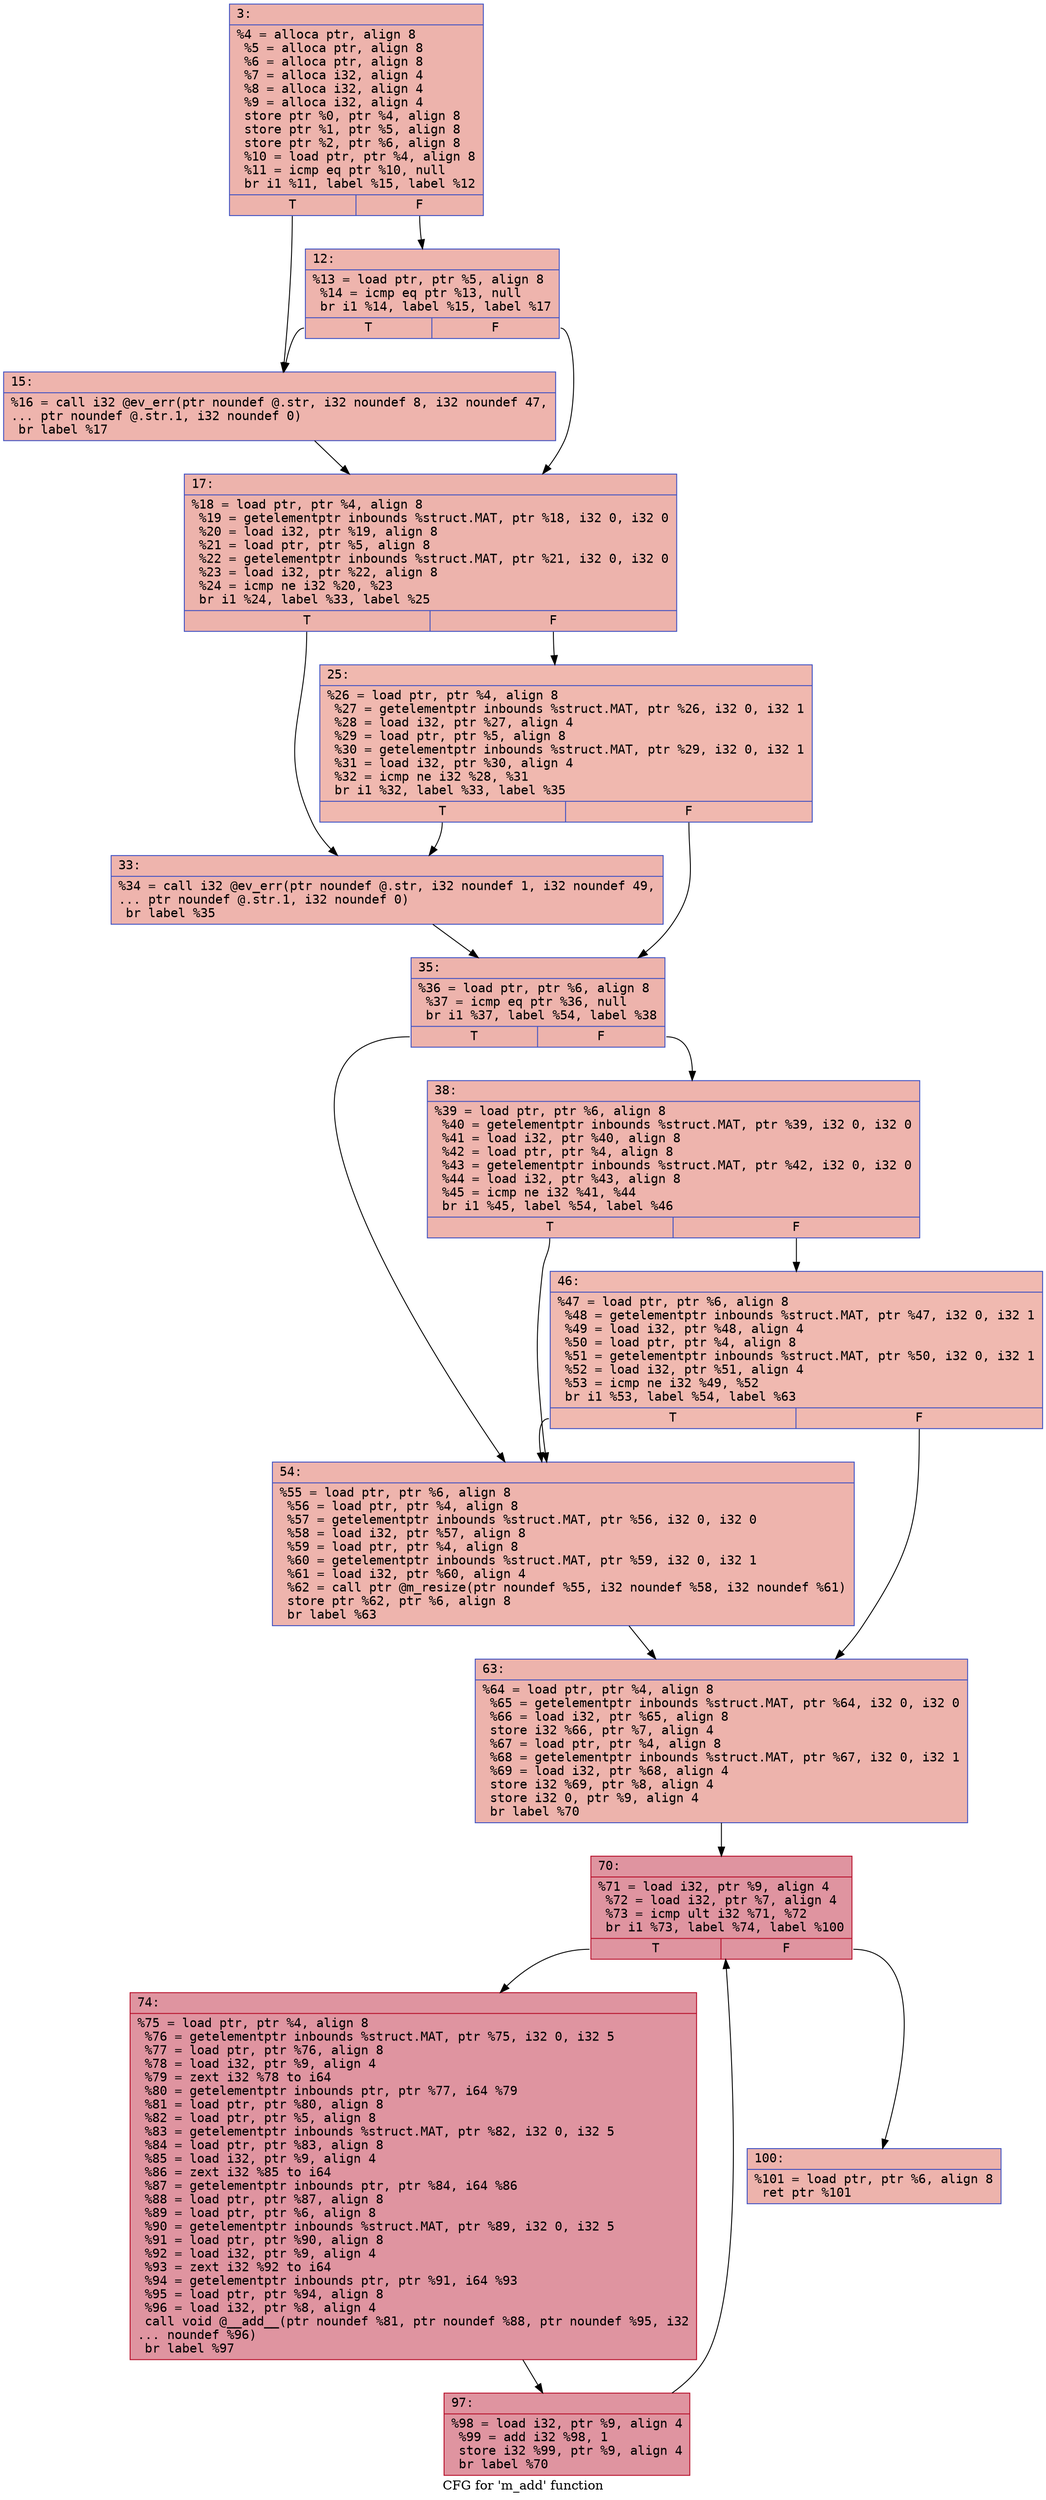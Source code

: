 digraph "CFG for 'm_add' function" {
	label="CFG for 'm_add' function";

	Node0x600003300fa0 [shape=record,color="#3d50c3ff", style=filled, fillcolor="#d6524470" fontname="Courier",label="{3:\l|  %4 = alloca ptr, align 8\l  %5 = alloca ptr, align 8\l  %6 = alloca ptr, align 8\l  %7 = alloca i32, align 4\l  %8 = alloca i32, align 4\l  %9 = alloca i32, align 4\l  store ptr %0, ptr %4, align 8\l  store ptr %1, ptr %5, align 8\l  store ptr %2, ptr %6, align 8\l  %10 = load ptr, ptr %4, align 8\l  %11 = icmp eq ptr %10, null\l  br i1 %11, label %15, label %12\l|{<s0>T|<s1>F}}"];
	Node0x600003300fa0:s0 -> Node0x600003301040[tooltip="3 -> 15\nProbability 37.50%" ];
	Node0x600003300fa0:s1 -> Node0x600003300ff0[tooltip="3 -> 12\nProbability 62.50%" ];
	Node0x600003300ff0 [shape=record,color="#3d50c3ff", style=filled, fillcolor="#d8564670" fontname="Courier",label="{12:\l|  %13 = load ptr, ptr %5, align 8\l  %14 = icmp eq ptr %13, null\l  br i1 %14, label %15, label %17\l|{<s0>T|<s1>F}}"];
	Node0x600003300ff0:s0 -> Node0x600003301040[tooltip="12 -> 15\nProbability 37.50%" ];
	Node0x600003300ff0:s1 -> Node0x600003301090[tooltip="12 -> 17\nProbability 62.50%" ];
	Node0x600003301040 [shape=record,color="#3d50c3ff", style=filled, fillcolor="#d8564670" fontname="Courier",label="{15:\l|  %16 = call i32 @ev_err(ptr noundef @.str, i32 noundef 8, i32 noundef 47,\l... ptr noundef @.str.1, i32 noundef 0)\l  br label %17\l}"];
	Node0x600003301040 -> Node0x600003301090[tooltip="15 -> 17\nProbability 100.00%" ];
	Node0x600003301090 [shape=record,color="#3d50c3ff", style=filled, fillcolor="#d6524470" fontname="Courier",label="{17:\l|  %18 = load ptr, ptr %4, align 8\l  %19 = getelementptr inbounds %struct.MAT, ptr %18, i32 0, i32 0\l  %20 = load i32, ptr %19, align 8\l  %21 = load ptr, ptr %5, align 8\l  %22 = getelementptr inbounds %struct.MAT, ptr %21, i32 0, i32 0\l  %23 = load i32, ptr %22, align 8\l  %24 = icmp ne i32 %20, %23\l  br i1 %24, label %33, label %25\l|{<s0>T|<s1>F}}"];
	Node0x600003301090:s0 -> Node0x600003301130[tooltip="17 -> 33\nProbability 50.00%" ];
	Node0x600003301090:s1 -> Node0x6000033010e0[tooltip="17 -> 25\nProbability 50.00%" ];
	Node0x6000033010e0 [shape=record,color="#3d50c3ff", style=filled, fillcolor="#dc5d4a70" fontname="Courier",label="{25:\l|  %26 = load ptr, ptr %4, align 8\l  %27 = getelementptr inbounds %struct.MAT, ptr %26, i32 0, i32 1\l  %28 = load i32, ptr %27, align 4\l  %29 = load ptr, ptr %5, align 8\l  %30 = getelementptr inbounds %struct.MAT, ptr %29, i32 0, i32 1\l  %31 = load i32, ptr %30, align 4\l  %32 = icmp ne i32 %28, %31\l  br i1 %32, label %33, label %35\l|{<s0>T|<s1>F}}"];
	Node0x6000033010e0:s0 -> Node0x600003301130[tooltip="25 -> 33\nProbability 50.00%" ];
	Node0x6000033010e0:s1 -> Node0x600003301180[tooltip="25 -> 35\nProbability 50.00%" ];
	Node0x600003301130 [shape=record,color="#3d50c3ff", style=filled, fillcolor="#d8564670" fontname="Courier",label="{33:\l|  %34 = call i32 @ev_err(ptr noundef @.str, i32 noundef 1, i32 noundef 49,\l... ptr noundef @.str.1, i32 noundef 0)\l  br label %35\l}"];
	Node0x600003301130 -> Node0x600003301180[tooltip="33 -> 35\nProbability 100.00%" ];
	Node0x600003301180 [shape=record,color="#3d50c3ff", style=filled, fillcolor="#d6524470" fontname="Courier",label="{35:\l|  %36 = load ptr, ptr %6, align 8\l  %37 = icmp eq ptr %36, null\l  br i1 %37, label %54, label %38\l|{<s0>T|<s1>F}}"];
	Node0x600003301180:s0 -> Node0x600003301270[tooltip="35 -> 54\nProbability 37.50%" ];
	Node0x600003301180:s1 -> Node0x6000033011d0[tooltip="35 -> 38\nProbability 62.50%" ];
	Node0x6000033011d0 [shape=record,color="#3d50c3ff", style=filled, fillcolor="#d8564670" fontname="Courier",label="{38:\l|  %39 = load ptr, ptr %6, align 8\l  %40 = getelementptr inbounds %struct.MAT, ptr %39, i32 0, i32 0\l  %41 = load i32, ptr %40, align 8\l  %42 = load ptr, ptr %4, align 8\l  %43 = getelementptr inbounds %struct.MAT, ptr %42, i32 0, i32 0\l  %44 = load i32, ptr %43, align 8\l  %45 = icmp ne i32 %41, %44\l  br i1 %45, label %54, label %46\l|{<s0>T|<s1>F}}"];
	Node0x6000033011d0:s0 -> Node0x600003301270[tooltip="38 -> 54\nProbability 50.00%" ];
	Node0x6000033011d0:s1 -> Node0x600003301220[tooltip="38 -> 46\nProbability 50.00%" ];
	Node0x600003301220 [shape=record,color="#3d50c3ff", style=filled, fillcolor="#de614d70" fontname="Courier",label="{46:\l|  %47 = load ptr, ptr %6, align 8\l  %48 = getelementptr inbounds %struct.MAT, ptr %47, i32 0, i32 1\l  %49 = load i32, ptr %48, align 4\l  %50 = load ptr, ptr %4, align 8\l  %51 = getelementptr inbounds %struct.MAT, ptr %50, i32 0, i32 1\l  %52 = load i32, ptr %51, align 4\l  %53 = icmp ne i32 %49, %52\l  br i1 %53, label %54, label %63\l|{<s0>T|<s1>F}}"];
	Node0x600003301220:s0 -> Node0x600003301270[tooltip="46 -> 54\nProbability 50.00%" ];
	Node0x600003301220:s1 -> Node0x6000033012c0[tooltip="46 -> 63\nProbability 50.00%" ];
	Node0x600003301270 [shape=record,color="#3d50c3ff", style=filled, fillcolor="#d8564670" fontname="Courier",label="{54:\l|  %55 = load ptr, ptr %6, align 8\l  %56 = load ptr, ptr %4, align 8\l  %57 = getelementptr inbounds %struct.MAT, ptr %56, i32 0, i32 0\l  %58 = load i32, ptr %57, align 8\l  %59 = load ptr, ptr %4, align 8\l  %60 = getelementptr inbounds %struct.MAT, ptr %59, i32 0, i32 1\l  %61 = load i32, ptr %60, align 4\l  %62 = call ptr @m_resize(ptr noundef %55, i32 noundef %58, i32 noundef %61)\l  store ptr %62, ptr %6, align 8\l  br label %63\l}"];
	Node0x600003301270 -> Node0x6000033012c0[tooltip="54 -> 63\nProbability 100.00%" ];
	Node0x6000033012c0 [shape=record,color="#3d50c3ff", style=filled, fillcolor="#d6524470" fontname="Courier",label="{63:\l|  %64 = load ptr, ptr %4, align 8\l  %65 = getelementptr inbounds %struct.MAT, ptr %64, i32 0, i32 0\l  %66 = load i32, ptr %65, align 8\l  store i32 %66, ptr %7, align 4\l  %67 = load ptr, ptr %4, align 8\l  %68 = getelementptr inbounds %struct.MAT, ptr %67, i32 0, i32 1\l  %69 = load i32, ptr %68, align 4\l  store i32 %69, ptr %8, align 4\l  store i32 0, ptr %9, align 4\l  br label %70\l}"];
	Node0x6000033012c0 -> Node0x600003301310[tooltip="63 -> 70\nProbability 100.00%" ];
	Node0x600003301310 [shape=record,color="#b70d28ff", style=filled, fillcolor="#b70d2870" fontname="Courier",label="{70:\l|  %71 = load i32, ptr %9, align 4\l  %72 = load i32, ptr %7, align 4\l  %73 = icmp ult i32 %71, %72\l  br i1 %73, label %74, label %100\l|{<s0>T|<s1>F}}"];
	Node0x600003301310:s0 -> Node0x600003301360[tooltip="70 -> 74\nProbability 96.88%" ];
	Node0x600003301310:s1 -> Node0x600003301400[tooltip="70 -> 100\nProbability 3.12%" ];
	Node0x600003301360 [shape=record,color="#b70d28ff", style=filled, fillcolor="#b70d2870" fontname="Courier",label="{74:\l|  %75 = load ptr, ptr %4, align 8\l  %76 = getelementptr inbounds %struct.MAT, ptr %75, i32 0, i32 5\l  %77 = load ptr, ptr %76, align 8\l  %78 = load i32, ptr %9, align 4\l  %79 = zext i32 %78 to i64\l  %80 = getelementptr inbounds ptr, ptr %77, i64 %79\l  %81 = load ptr, ptr %80, align 8\l  %82 = load ptr, ptr %5, align 8\l  %83 = getelementptr inbounds %struct.MAT, ptr %82, i32 0, i32 5\l  %84 = load ptr, ptr %83, align 8\l  %85 = load i32, ptr %9, align 4\l  %86 = zext i32 %85 to i64\l  %87 = getelementptr inbounds ptr, ptr %84, i64 %86\l  %88 = load ptr, ptr %87, align 8\l  %89 = load ptr, ptr %6, align 8\l  %90 = getelementptr inbounds %struct.MAT, ptr %89, i32 0, i32 5\l  %91 = load ptr, ptr %90, align 8\l  %92 = load i32, ptr %9, align 4\l  %93 = zext i32 %92 to i64\l  %94 = getelementptr inbounds ptr, ptr %91, i64 %93\l  %95 = load ptr, ptr %94, align 8\l  %96 = load i32, ptr %8, align 4\l  call void @__add__(ptr noundef %81, ptr noundef %88, ptr noundef %95, i32\l... noundef %96)\l  br label %97\l}"];
	Node0x600003301360 -> Node0x6000033013b0[tooltip="74 -> 97\nProbability 100.00%" ];
	Node0x6000033013b0 [shape=record,color="#b70d28ff", style=filled, fillcolor="#b70d2870" fontname="Courier",label="{97:\l|  %98 = load i32, ptr %9, align 4\l  %99 = add i32 %98, 1\l  store i32 %99, ptr %9, align 4\l  br label %70\l}"];
	Node0x6000033013b0 -> Node0x600003301310[tooltip="97 -> 70\nProbability 100.00%" ];
	Node0x600003301400 [shape=record,color="#3d50c3ff", style=filled, fillcolor="#d6524470" fontname="Courier",label="{100:\l|  %101 = load ptr, ptr %6, align 8\l  ret ptr %101\l}"];
}
